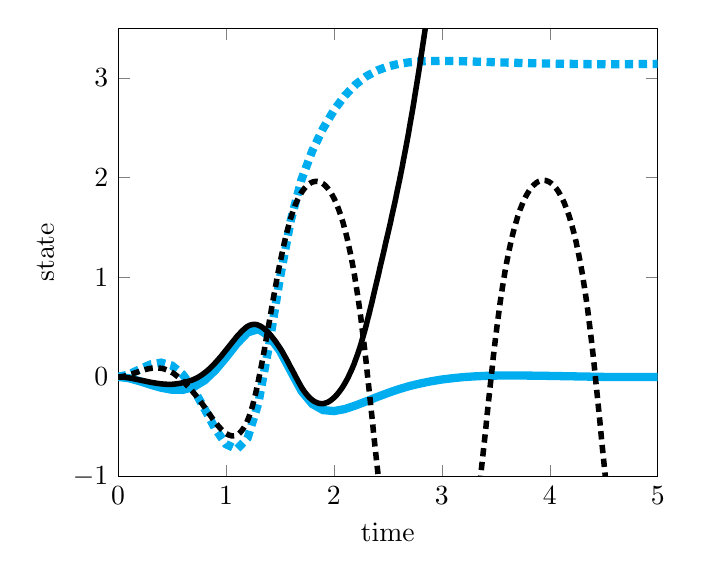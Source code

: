 \begin{tikzpicture}[]
\begin{axis}[legend style = {{at={(0.01,0.99)},anchor=north west}}, ylabel = {state}, xmin = {0.0}, xmax = {5.0}, axis equal image = {false}, ymax = {3.5}, xlabel = {time}, hide axis = {false}, ymin = {-1}]\addplot+ [mark = {}, color=cyan, line width=3pt]coordinates {
(0.0, 0.0)
(0.1, -0.013)
(0.2, -0.043)
(0.3, -0.078)
(0.4, -0.109)
(0.5, -0.129)
(0.6, -0.13)
(0.7, -0.101)
(0.8, -0.036)
(0.9, 0.066)
(1.0, 0.195)
(1.1, 0.333)
(1.2, 0.446)
(1.3, 0.48)
(1.4, 0.41)
(1.5, 0.262)
(1.6, 0.059)
(1.7, -0.142)
(1.8, -0.272)
(1.9, -0.333)
(2.0, -0.343)
(2.1, -0.323)
(2.2, -0.287)
(2.3, -0.245)
(2.4, -0.202)
(2.5, -0.161)
(2.6, -0.124)
(2.7, -0.092)
(2.8, -0.066)
(2.9, -0.044)
(3.0, -0.026)
(3.1, -0.013)
(3.2, -0.002)
(3.3, 0.005)
(3.4, 0.01)
(3.5, 0.013)
(3.6, 0.014)
(3.7, 0.014)
(3.8, 0.013)
(3.9, 0.012)
(4.0, 0.01)
(4.1, 0.008)
(4.2, 0.006)
(4.3, 0.004)
(4.4, 0.002)
(4.5, 0.0)
(4.6, -0.001)
(4.7, -0.001)
(4.8, -0.001)
(4.9, -0.0)
(5.0, 0.0)
};
\addplot+ [mark = {}, color=cyan, line width=3pt, densely dashed]coordinates {
(0.0, 0.0)
(0.1, 0.024)
(0.2, 0.077)
(0.3, 0.125)
(0.4, 0.143)
(0.5, 0.113)
(0.6, 0.024)
(0.7, -0.124)
(0.8, -0.318)
(0.9, -0.52)
(1.0, -0.675)
(1.1, -0.727)
(1.2, -0.614)
(1.3, -0.263)
(1.4, 0.324)
(1.5, 0.993)
(1.6, 1.569)
(1.7, 1.982)
(1.8, 2.271)
(1.9, 2.494)
(2.0, 2.676)
(2.1, 2.822)
(2.2, 2.934)
(2.3, 3.017)
(2.4, 3.076)
(2.5, 3.116)
(2.6, 3.142)
(2.7, 3.158)
(2.8, 3.167)
(2.9, 3.171)
(3.0, 3.172)
(3.1, 3.171)
(3.2, 3.168)
(3.3, 3.165)
(3.4, 3.162)
(3.5, 3.158)
(3.6, 3.155)
(3.7, 3.152)
(3.8, 3.15)
(3.9, 3.147)
(4.0, 3.145)
(4.1, 3.143)
(4.2, 3.142)
(4.3, 3.14)
(4.4, 3.139)
(4.5, 3.139)
(4.6, 3.138)
(4.7, 3.139)
(4.8, 3.14)
(4.9, 3.141)
(5.0, 3.142)
};
\addplot+ [mark = {}, color=black, line width=2pt]coordinates {
(0.0, 0.0)
(0.01, -0.0)
(0.02, -0.001)
(0.029, -0.001)
(0.039, -0.002)
(0.049, -0.003)
(0.059, -0.004)
(0.069, -0.005)
(0.079, -0.006)
(0.088, -0.008)
(0.098, -0.01)
(0.108, -0.011)
(0.118, -0.013)
(0.128, -0.015)
(0.138, -0.017)
(0.147, -0.019)
(0.157, -0.021)
(0.167, -0.023)
(0.177, -0.025)
(0.187, -0.028)
(0.196, -0.03)
(0.206, -0.032)
(0.216, -0.034)
(0.226, -0.037)
(0.236, -0.039)
(0.246, -0.041)
(0.255, -0.043)
(0.265, -0.045)
(0.275, -0.048)
(0.285, -0.05)
(0.295, -0.052)
(0.305, -0.054)
(0.314, -0.056)
(0.324, -0.058)
(0.334, -0.06)
(0.344, -0.061)
(0.354, -0.063)
(0.363, -0.065)
(0.373, -0.066)
(0.383, -0.068)
(0.393, -0.069)
(0.403, -0.07)
(0.413, -0.071)
(0.422, -0.072)
(0.432, -0.073)
(0.442, -0.073)
(0.452, -0.074)
(0.462, -0.074)
(0.472, -0.074)
(0.481, -0.074)
(0.491, -0.074)
(0.501, -0.074)
(0.511, -0.073)
(0.521, -0.072)
(0.53, -0.071)
(0.54, -0.07)
(0.55, -0.068)
(0.56, -0.067)
(0.57, -0.065)
(0.58, -0.063)
(0.589, -0.061)
(0.599, -0.059)
(0.609, -0.056)
(0.619, -0.054)
(0.629, -0.051)
(0.639, -0.048)
(0.648, -0.045)
(0.658, -0.042)
(0.668, -0.039)
(0.678, -0.035)
(0.688, -0.031)
(0.697, -0.027)
(0.707, -0.022)
(0.717, -0.017)
(0.727, -0.012)
(0.737, -0.006)
(0.747, 5.564e-5)
(0.756, 0.006)
(0.766, 0.013)
(0.776, 0.02)
(0.786, 0.028)
(0.796, 0.036)
(0.806, 0.044)
(0.815, 0.052)
(0.825, 0.061)
(0.835, 0.07)
(0.845, 0.08)
(0.855, 0.09)
(0.864, 0.1)
(0.874, 0.111)
(0.884, 0.122)
(0.894, 0.133)
(0.904, 0.145)
(0.914, 0.156)
(0.923, 0.168)
(0.933, 0.18)
(0.943, 0.193)
(0.953, 0.205)
(0.963, 0.218)
(0.972, 0.231)
(0.982, 0.244)
(0.992, 0.258)
(1.002, 0.271)
(1.012, 0.284)
(1.022, 0.298)
(1.031, 0.311)
(1.041, 0.324)
(1.051, 0.338)
(1.061, 0.351)
(1.071, 0.365)
(1.081, 0.378)
(1.09, 0.391)
(1.1, 0.404)
(1.11, 0.416)
(1.12, 0.428)
(1.13, 0.439)
(1.139, 0.45)
(1.149, 0.461)
(1.159, 0.471)
(1.169, 0.48)
(1.179, 0.49)
(1.189, 0.498)
(1.198, 0.506)
(1.208, 0.512)
(1.218, 0.517)
(1.228, 0.521)
(1.238, 0.524)
(1.248, 0.526)
(1.257, 0.527)
(1.267, 0.527)
(1.277, 0.526)
(1.287, 0.524)
(1.297, 0.52)
(1.306, 0.516)
(1.316, 0.511)
(1.326, 0.505)
(1.336, 0.498)
(1.346, 0.49)
(1.356, 0.482)
(1.365, 0.473)
(1.375, 0.463)
(1.385, 0.453)
(1.395, 0.441)
(1.405, 0.43)
(1.415, 0.417)
(1.424, 0.405)
(1.434, 0.391)
(1.444, 0.378)
(1.454, 0.363)
(1.464, 0.349)
(1.473, 0.333)
(1.483, 0.318)
(1.493, 0.301)
(1.503, 0.285)
(1.513, 0.268)
(1.523, 0.25)
(1.532, 0.232)
(1.542, 0.213)
(1.552, 0.194)
(1.562, 0.174)
(1.572, 0.154)
(1.582, 0.134)
(1.591, 0.114)
(1.601, 0.094)
(1.611, 0.074)
(1.621, 0.054)
(1.631, 0.034)
(1.64, 0.014)
(1.65, -0.006)
(1.66, -0.026)
(1.67, -0.046)
(1.68, -0.066)
(1.69, -0.085)
(1.699, -0.103)
(1.709, -0.12)
(1.719, -0.136)
(1.729, -0.151)
(1.739, -0.165)
(1.749, -0.178)
(1.758, -0.19)
(1.768, -0.202)
(1.778, -0.212)
(1.788, -0.222)
(1.798, -0.23)
(1.807, -0.238)
(1.817, -0.245)
(1.827, -0.251)
(1.837, -0.256)
(1.847, -0.26)
(1.857, -0.264)
(1.866, -0.266)
(1.876, -0.268)
(1.886, -0.268)
(1.896, -0.268)
(1.906, -0.267)
(1.916, -0.264)
(1.925, -0.261)
(1.935, -0.258)
(1.945, -0.253)
(1.955, -0.247)
(1.965, -0.24)
(1.974, -0.233)
(1.984, -0.224)
(1.994, -0.215)
(2.004, -0.205)
(2.014, -0.194)
(2.024, -0.183)
(2.033, -0.171)
(2.043, -0.158)
(2.053, -0.144)
(2.063, -0.129)
(2.073, -0.114)
(2.083, -0.098)
(2.092, -0.081)
(2.102, -0.063)
(2.112, -0.044)
(2.122, -0.024)
(2.132, -0.004)
(2.141, 0.018)
(2.151, 0.041)
(2.161, 0.064)
(2.171, 0.089)
(2.181, 0.115)
(2.191, 0.142)
(2.2, 0.17)
(2.21, 0.199)
(2.22, 0.229)
(2.23, 0.261)
(2.24, 0.294)
(2.25, 0.328)
(2.259, 0.363)
(2.269, 0.4)
(2.279, 0.438)
(2.289, 0.477)
(2.299, 0.517)
(2.308, 0.558)
(2.318, 0.6)
(2.328, 0.643)
(2.338, 0.687)
(2.348, 0.731)
(2.358, 0.776)
(2.367, 0.821)
(2.377, 0.866)
(2.387, 0.912)
(2.397, 0.957)
(2.407, 1.003)
(2.417, 1.049)
(2.426, 1.094)
(2.436, 1.14)
(2.446, 1.185)
(2.456, 1.231)
(2.466, 1.277)
(2.475, 1.323)
(2.485, 1.369)
(2.495, 1.415)
(2.505, 1.461)
(2.515, 1.508)
(2.525, 1.555)
(2.534, 1.603)
(2.544, 1.651)
(2.554, 1.699)
(2.564, 1.748)
(2.574, 1.798)
(2.583, 1.848)
(2.593, 1.899)
(2.603, 1.95)
(2.613, 2.003)
(2.623, 2.056)
(2.633, 2.11)
(2.642, 2.164)
(2.652, 2.22)
(2.662, 2.276)
(2.672, 2.334)
(2.682, 2.392)
(2.692, 2.451)
(2.701, 2.511)
(2.711, 2.572)
(2.721, 2.633)
(2.731, 2.696)
(2.741, 2.76)
(2.75, 2.824)
(2.76, 2.889)
(2.77, 2.956)
(2.78, 3.023)
(2.79, 3.091)
(2.8, 3.159)
(2.809, 3.229)
(2.819, 3.3)
(2.829, 3.371)
(2.839, 3.444)
(2.849, 3.517)
(2.859, 3.591)
(2.868, 3.666)
(2.878, 3.742)
(2.888, 3.819)
(2.898, 3.896)
(2.908, 3.975)
(2.917, 4.054)
(2.927, 4.134)
(2.937, 4.215)
(2.947, 4.297)
(2.957, 4.38)
(2.967, 4.464)
(2.976, 4.548)
(2.986, 4.634)
(2.996, 4.72)
(3.006, 4.807)
(3.016, 4.895)
(3.026, 4.984)
(3.035, 5.074)
(3.045, 5.165)
(3.055, 5.256)
(3.065, 5.349)
(3.075, 5.442)
(3.084, 5.537)
(3.094, 5.632)
(3.104, 5.728)
(3.114, 5.825)
(3.124, 5.923)
(3.134, 6.022)
(3.143, 6.121)
(3.153, 6.222)
(3.163, 6.323)
(3.173, 6.425)
(3.183, 6.527)
(3.193, 6.631)
(3.202, 6.735)
(3.212, 6.839)
(3.222, 6.944)
(3.232, 7.05)
(3.242, 7.156)
(3.251, 7.262)
(3.261, 7.369)
(3.271, 7.476)
(3.281, 7.584)
(3.291, 7.692)
(3.301, 7.799)
(3.31, 7.907)
(3.32, 8.015)
(3.33, 8.123)
(3.34, 8.231)
(3.35, 8.34)
(3.36, 8.448)
(3.369, 8.556)
(3.379, 8.664)
(3.389, 8.772)
(3.399, 8.881)
(3.409, 8.99)
(3.418, 9.098)
(3.428, 9.208)
(3.438, 9.318)
(3.448, 9.428)
(3.458, 9.539)
(3.468, 9.651)
(3.477, 9.765)
(3.487, 9.879)
(3.497, 9.994)
(3.507, 10.111)
(3.517, 10.229)
(3.527, 10.348)
(3.536, 10.468)
(3.546, 10.59)
(3.556, 10.713)
(3.566, 10.837)
(3.576, 10.962)
(3.585, 11.089)
(3.595, 11.216)
(3.605, 11.345)
(3.615, 11.475)
(3.625, 11.605)
(3.635, 11.737)
(3.644, 11.87)
(3.654, 12.004)
(3.664, 12.138)
(3.674, 12.274)
(3.684, 12.411)
(3.694, 12.548)
(3.703, 12.687)
(3.713, 12.827)
(3.723, 12.968)
(3.733, 13.109)
(3.743, 13.252)
(3.752, 13.396)
(3.762, 13.541)
(3.772, 13.686)
(3.782, 13.833)
(3.792, 13.98)
(3.802, 14.129)
(3.811, 14.278)
(3.821, 14.429)
(3.831, 14.58)
(3.841, 14.732)
(3.851, 14.885)
(3.861, 15.039)
(3.87, 15.194)
(3.88, 15.35)
(3.89, 15.506)
(3.9, 15.664)
(3.91, 15.822)
(3.919, 15.982)
(3.929, 16.142)
(3.939, 16.303)
(3.949, 16.465)
(3.959, 16.628)
(3.969, 16.792)
(3.978, 16.957)
(3.988, 17.123)
(3.998, 17.289)
(4.008, 17.457)
(4.018, 17.625)
(4.028, 17.794)
(4.037, 17.964)
(4.047, 18.135)
(4.057, 18.307)
(4.067, 18.48)
(4.077, 18.654)
(4.086, 18.829)
(4.096, 19.005)
(4.106, 19.181)
(4.116, 19.359)
(4.126, 19.537)
(4.136, 19.717)
(4.145, 19.897)
(4.155, 20.079)
(4.165, 20.261)
(4.175, 20.444)
(4.185, 20.629)
(4.194, 20.814)
(4.204, 21.001)
(4.214, 21.188)
(4.224, 21.377)
(4.234, 21.566)
(4.244, 21.757)
(4.253, 21.949)
(4.263, 22.143)
(4.273, 22.337)
(4.283, 22.533)
(4.293, 22.73)
(4.303, 22.928)
(4.312, 23.127)
(4.322, 23.328)
(4.332, 23.531)
(4.342, 23.735)
(4.352, 23.94)
(4.361, 24.147)
(4.371, 24.355)
(4.381, 24.565)
(4.391, 24.777)
(4.401, 24.989)
(4.411, 25.203)
(4.42, 25.419)
(4.43, 25.635)
(4.44, 25.853)
(4.45, 26.071)
(4.46, 26.291)
(4.47, 26.51)
(4.479, 26.73)
(4.489, 26.951)
(4.499, 27.172)
(4.509, 27.393)
(4.519, 27.614)
(4.528, 27.835)
(4.538, 28.056)
(4.548, 28.277)
(4.558, 28.499)
(4.568, 28.72)
(4.578, 28.942)
(4.587, 29.164)
(4.597, 29.387)
(4.607, 29.609)
(4.617, 29.832)
(4.627, 30.056)
(4.637, 30.28)
(4.646, 30.505)
(4.656, 30.73)
(4.666, 30.956)
(4.676, 31.183)
(4.686, 31.411)
(4.695, 31.64)
(4.705, 31.869)
(4.715, 32.1)
(4.725, 32.331)
(4.735, 32.564)
(4.745, 32.797)
(4.754, 33.031)
(4.764, 33.266)
(4.774, 33.502)
(4.784, 33.739)
(4.794, 33.976)
(4.804, 34.215)
(4.813, 34.454)
(4.823, 34.695)
(4.833, 34.936)
(4.843, 35.178)
(4.853, 35.421)
(4.862, 35.665)
(4.872, 35.909)
(4.882, 36.155)
(4.892, 36.401)
(4.902, 36.648)
(4.912, 36.896)
(4.921, 37.145)
(4.931, 37.395)
(4.941, 37.645)
(4.951, 37.897)
(4.961, 38.149)
(4.971, 38.402)
(4.98, 38.655)
(4.99, 38.91)
(5.0, 39.165)
};
\addplot+ [mark = {}, color=black, line width=2pt, densely dashed]coordinates {
(0.0, 0.0)
(0.01, 0.0)
(0.02, 0.001)
(0.029, 0.002)
(0.039, 0.004)
(0.049, 0.006)
(0.059, 0.008)
(0.069, 0.01)
(0.079, 0.013)
(0.088, 0.016)
(0.098, 0.019)
(0.108, 0.022)
(0.118, 0.026)
(0.128, 0.029)
(0.138, 0.033)
(0.147, 0.037)
(0.157, 0.04)
(0.167, 0.044)
(0.177, 0.048)
(0.187, 0.051)
(0.196, 0.055)
(0.206, 0.059)
(0.216, 0.062)
(0.226, 0.066)
(0.236, 0.069)
(0.246, 0.072)
(0.255, 0.075)
(0.265, 0.077)
(0.275, 0.08)
(0.285, 0.082)
(0.295, 0.084)
(0.305, 0.086)
(0.314, 0.088)
(0.324, 0.089)
(0.334, 0.09)
(0.344, 0.09)
(0.354, 0.09)
(0.363, 0.09)
(0.373, 0.089)
(0.383, 0.088)
(0.393, 0.087)
(0.403, 0.086)
(0.413, 0.084)
(0.422, 0.081)
(0.432, 0.078)
(0.442, 0.074)
(0.452, 0.07)
(0.462, 0.066)
(0.472, 0.061)
(0.481, 0.056)
(0.491, 0.05)
(0.501, 0.044)
(0.511, 0.037)
(0.521, 0.03)
(0.53, 0.022)
(0.54, 0.014)
(0.55, 0.005)
(0.56, -0.004)
(0.57, -0.014)
(0.58, -0.024)
(0.589, -0.033)
(0.599, -0.043)
(0.609, -0.053)
(0.619, -0.064)
(0.629, -0.074)
(0.639, -0.085)
(0.648, -0.096)
(0.658, -0.107)
(0.668, -0.119)
(0.678, -0.131)
(0.688, -0.143)
(0.697, -0.155)
(0.707, -0.168)
(0.717, -0.181)
(0.727, -0.194)
(0.737, -0.208)
(0.747, -0.222)
(0.756, -0.236)
(0.766, -0.251)
(0.776, -0.265)
(0.786, -0.28)
(0.796, -0.295)
(0.806, -0.31)
(0.815, -0.325)
(0.825, -0.341)
(0.835, -0.356)
(0.845, -0.371)
(0.855, -0.386)
(0.864, -0.401)
(0.874, -0.416)
(0.884, -0.431)
(0.894, -0.445)
(0.904, -0.459)
(0.914, -0.473)
(0.923, -0.486)
(0.933, -0.498)
(0.943, -0.51)
(0.953, -0.522)
(0.963, -0.533)
(0.972, -0.543)
(0.982, -0.552)
(0.992, -0.561)
(1.002, -0.569)
(1.012, -0.575)
(1.022, -0.581)
(1.031, -0.585)
(1.041, -0.588)
(1.051, -0.591)
(1.061, -0.592)
(1.071, -0.592)
(1.081, -0.591)
(1.09, -0.588)
(1.1, -0.584)
(1.11, -0.578)
(1.12, -0.57)
(1.13, -0.56)
(1.139, -0.548)
(1.149, -0.535)
(1.159, -0.52)
(1.169, -0.503)
(1.179, -0.485)
(1.189, -0.465)
(1.198, -0.441)
(1.208, -0.415)
(1.218, -0.386)
(1.228, -0.354)
(1.238, -0.319)
(1.248, -0.282)
(1.257, -0.242)
(1.267, -0.2)
(1.277, -0.155)
(1.287, -0.108)
(1.297, -0.058)
(1.306, -0.006)
(1.316, 0.047)
(1.326, 0.102)
(1.336, 0.159)
(1.346, 0.216)
(1.356, 0.275)
(1.365, 0.335)
(1.375, 0.395)
(1.385, 0.456)
(1.395, 0.517)
(1.405, 0.578)
(1.415, 0.639)
(1.424, 0.7)
(1.434, 0.76)
(1.444, 0.819)
(1.454, 0.878)
(1.464, 0.936)
(1.473, 0.993)
(1.483, 1.048)
(1.493, 1.103)
(1.503, 1.156)
(1.513, 1.208)
(1.523, 1.258)
(1.532, 1.306)
(1.542, 1.353)
(1.552, 1.399)
(1.562, 1.442)
(1.572, 1.484)
(1.582, 1.524)
(1.591, 1.562)
(1.601, 1.597)
(1.611, 1.631)
(1.621, 1.663)
(1.631, 1.693)
(1.64, 1.721)
(1.65, 1.747)
(1.66, 1.771)
(1.67, 1.793)
(1.68, 1.814)
(1.69, 1.833)
(1.699, 1.85)
(1.709, 1.866)
(1.719, 1.881)
(1.729, 1.895)
(1.739, 1.907)
(1.749, 1.918)
(1.758, 1.927)
(1.768, 1.936)
(1.778, 1.943)
(1.788, 1.949)
(1.798, 1.954)
(1.807, 1.958)
(1.817, 1.96)
(1.827, 1.962)
(1.837, 1.962)
(1.847, 1.962)
(1.857, 1.96)
(1.866, 1.957)
(1.876, 1.953)
(1.886, 1.947)
(1.896, 1.941)
(1.906, 1.933)
(1.916, 1.924)
(1.925, 1.914)
(1.935, 1.903)
(1.945, 1.89)
(1.955, 1.876)
(1.965, 1.861)
(1.974, 1.844)
(1.984, 1.826)
(1.994, 1.806)
(2.004, 1.785)
(2.014, 1.762)
(2.024, 1.738)
(2.033, 1.712)
(2.043, 1.684)
(2.053, 1.654)
(2.063, 1.623)
(2.073, 1.59)
(2.083, 1.554)
(2.092, 1.517)
(2.102, 1.478)
(2.112, 1.436)
(2.122, 1.393)
(2.132, 1.347)
(2.141, 1.298)
(2.151, 1.248)
(2.161, 1.195)
(2.171, 1.139)
(2.181, 1.08)
(2.191, 1.019)
(2.2, 0.955)
(2.21, 0.888)
(2.22, 0.818)
(2.23, 0.744)
(2.24, 0.668)
(2.25, 0.588)
(2.259, 0.505)
(2.269, 0.419)
(2.279, 0.33)
(2.289, 0.238)
(2.299, 0.144)
(2.308, 0.047)
(2.318, -0.052)
(2.328, -0.152)
(2.338, -0.254)
(2.348, -0.356)
(2.358, -0.458)
(2.367, -0.56)
(2.377, -0.662)
(2.387, -0.762)
(2.397, -0.861)
(2.407, -0.959)
(2.417, -1.055)
(2.426, -1.149)
(2.436, -1.242)
(2.446, -1.333)
(2.456, -1.422)
(2.466, -1.509)
(2.475, -1.594)
(2.485, -1.677)
(2.495, -1.758)
(2.505, -1.837)
(2.515, -1.914)
(2.525, -1.989)
(2.534, -2.062)
(2.544, -2.132)
(2.554, -2.201)
(2.564, -2.267)
(2.574, -2.331)
(2.583, -2.392)
(2.593, -2.452)
(2.603, -2.509)
(2.613, -2.563)
(2.623, -2.615)
(2.633, -2.665)
(2.642, -2.713)
(2.652, -2.758)
(2.662, -2.801)
(2.672, -2.841)
(2.682, -2.879)
(2.692, -2.915)
(2.701, -2.949)
(2.711, -2.981)
(2.721, -3.01)
(2.731, -3.038)
(2.741, -3.064)
(2.75, -3.087)
(2.76, -3.109)
(2.77, -3.129)
(2.78, -3.147)
(2.79, -3.163)
(2.8, -3.178)
(2.809, -3.191)
(2.819, -3.202)
(2.829, -3.212)
(2.839, -3.22)
(2.849, -3.227)
(2.859, -3.231)
(2.868, -3.235)
(2.878, -3.237)
(2.888, -3.237)
(2.898, -3.236)
(2.908, -3.233)
(2.917, -3.229)
(2.927, -3.223)
(2.937, -3.215)
(2.947, -3.206)
(2.957, -3.196)
(2.967, -3.183)
(2.976, -3.169)
(2.986, -3.154)
(2.996, -3.136)
(3.006, -3.117)
(3.016, -3.096)
(3.026, -3.073)
(3.035, -3.048)
(3.045, -3.021)
(3.055, -2.992)
(3.065, -2.961)
(3.075, -2.928)
(3.084, -2.893)
(3.094, -2.856)
(3.104, -2.816)
(3.114, -2.774)
(3.124, -2.73)
(3.134, -2.684)
(3.143, -2.635)
(3.153, -2.583)
(3.163, -2.53)
(3.173, -2.474)
(3.183, -2.415)
(3.193, -2.354)
(3.202, -2.291)
(3.212, -2.226)
(3.222, -2.158)
(3.232, -2.089)
(3.242, -2.017)
(3.251, -1.943)
(3.261, -1.866)
(3.271, -1.788)
(3.281, -1.708)
(3.291, -1.626)
(3.301, -1.541)
(3.31, -1.455)
(3.32, -1.367)
(3.33, -1.277)
(3.34, -1.185)
(3.35, -1.091)
(3.36, -0.996)
(3.369, -0.898)
(3.379, -0.8)
(3.389, -0.7)
(3.399, -0.599)
(3.409, -0.497)
(3.418, -0.395)
(3.428, -0.293)
(3.438, -0.191)
(3.448, -0.09)
(3.458, 0.009)
(3.468, 0.107)
(3.477, 0.203)
(3.487, 0.296)
(3.497, 0.386)
(3.507, 0.473)
(3.517, 0.557)
(3.527, 0.638)
(3.536, 0.716)
(3.546, 0.79)
(3.556, 0.861)
(3.566, 0.93)
(3.576, 0.995)
(3.585, 1.057)
(3.595, 1.117)
(3.605, 1.174)
(3.615, 1.228)
(3.625, 1.28)
(3.635, 1.329)
(3.644, 1.376)
(3.654, 1.42)
(3.664, 1.462)
(3.674, 1.502)
(3.684, 1.54)
(3.694, 1.576)
(3.703, 1.61)
(3.713, 1.642)
(3.723, 1.673)
(3.733, 1.701)
(3.743, 1.728)
(3.752, 1.753)
(3.762, 1.777)
(3.772, 1.799)
(3.782, 1.82)
(3.792, 1.839)
(3.802, 1.857)
(3.811, 1.873)
(3.821, 1.888)
(3.831, 1.902)
(3.841, 1.914)
(3.851, 1.925)
(3.861, 1.935)
(3.87, 1.944)
(3.88, 1.952)
(3.89, 1.958)
(3.9, 1.964)
(3.91, 1.968)
(3.919, 1.971)
(3.929, 1.973)
(3.939, 1.974)
(3.949, 1.973)
(3.959, 1.972)
(3.969, 1.969)
(3.978, 1.966)
(3.988, 1.961)
(3.998, 1.955)
(4.008, 1.948)
(4.018, 1.94)
(4.028, 1.931)
(4.037, 1.92)
(4.047, 1.908)
(4.057, 1.895)
(4.067, 1.881)
(4.077, 1.865)
(4.086, 1.849)
(4.096, 1.83)
(4.106, 1.81)
(4.116, 1.789)
(4.126, 1.766)
(4.136, 1.742)
(4.145, 1.716)
(4.155, 1.688)
(4.165, 1.659)
(4.175, 1.628)
(4.185, 1.595)
(4.194, 1.56)
(4.204, 1.523)
(4.214, 1.484)
(4.224, 1.443)
(4.234, 1.4)
(4.244, 1.354)
(4.253, 1.306)
(4.263, 1.256)
(4.273, 1.202)
(4.283, 1.146)
(4.293, 1.087)
(4.303, 1.026)
(4.312, 0.961)
(4.322, 0.893)
(4.332, 0.821)
(4.342, 0.746)
(4.352, 0.668)
(4.361, 0.586)
(4.371, 0.501)
(4.381, 0.412)
(4.391, 0.319)
(4.401, 0.223)
(4.411, 0.124)
(4.42, 0.023)
(4.43, -0.082)
(4.44, -0.187)
(4.45, -0.295)
(4.46, -0.403)
(4.47, -0.511)
(4.479, -0.619)
(4.489, -0.727)
(4.499, -0.834)
(4.509, -0.939)
(4.519, -1.043)
(4.528, -1.145)
(4.538, -1.246)
(4.548, -1.345)
(4.558, -1.442)
(4.568, -1.537)
(4.578, -1.63)
(4.587, -1.721)
(4.597, -1.811)
(4.607, -1.898)
(4.617, -1.982)
(4.627, -2.065)
(4.637, -2.146)
(4.646, -2.224)
(4.656, -2.3)
(4.666, -2.373)
(4.676, -2.444)
(4.686, -2.512)
(4.695, -2.578)
(4.705, -2.641)
(4.715, -2.702)
(4.725, -2.759)
(4.735, -2.815)
(4.745, -2.868)
(4.754, -2.919)
(4.764, -2.968)
(4.774, -3.014)
(4.784, -3.059)
(4.794, -3.102)
(4.804, -3.143)
(4.813, -3.182)
(4.823, -3.219)
(4.833, -3.255)
(4.843, -3.29)
(4.853, -3.323)
(4.862, -3.354)
(4.872, -3.385)
(4.882, -3.414)
(4.892, -3.442)
(4.902, -3.469)
(4.912, -3.495)
(4.921, -3.52)
(4.931, -3.545)
(4.941, -3.569)
(4.951, -3.592)
(4.961, -3.614)
(4.971, -3.636)
(4.98, -3.658)
(4.99, -3.679)
(5.0, -3.7)
};
\end{axis}

\end{tikzpicture}
